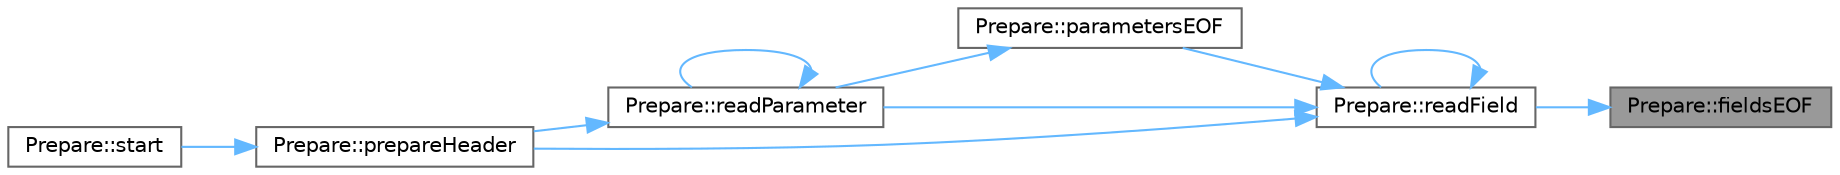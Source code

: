 digraph "Prepare::fieldsEOF"
{
 // INTERACTIVE_SVG=YES
 // LATEX_PDF_SIZE
  bgcolor="transparent";
  edge [fontname=Helvetica,fontsize=10,labelfontname=Helvetica,labelfontsize=10];
  node [fontname=Helvetica,fontsize=10,shape=box,height=0.2,width=0.4];
  rankdir="RL";
  Node1 [id="Node000001",label="Prepare::fieldsEOF",height=0.2,width=0.4,color="gray40", fillcolor="grey60", style="filled", fontcolor="black",tooltip=" "];
  Node1 -> Node2 [id="edge1_Node000001_Node000002",dir="back",color="steelblue1",style="solid",tooltip=" "];
  Node2 [id="Node000002",label="Prepare::readField",height=0.2,width=0.4,color="grey40", fillcolor="white", style="filled",URL="$d0/d15/a00700_a2c61f18d395d64d10b719227c6808d57.html#a2c61f18d395d64d10b719227c6808d57",tooltip=" "];
  Node2 -> Node3 [id="edge2_Node000002_Node000003",dir="back",color="steelblue1",style="solid",tooltip=" "];
  Node3 [id="Node000003",label="Prepare::parametersEOF",height=0.2,width=0.4,color="grey40", fillcolor="white", style="filled",URL="$d0/d15/a00700_a0f4878440e57a39abea35b027a208ec8.html#a0f4878440e57a39abea35b027a208ec8",tooltip=" "];
  Node3 -> Node4 [id="edge3_Node000003_Node000004",dir="back",color="steelblue1",style="solid",tooltip=" "];
  Node4 [id="Node000004",label="Prepare::readParameter",height=0.2,width=0.4,color="grey40", fillcolor="white", style="filled",URL="$d0/d15/a00700_a8e0d02b5c8dc8d7f5aa69ac9d42b39e0.html#a8e0d02b5c8dc8d7f5aa69ac9d42b39e0",tooltip=" "];
  Node4 -> Node5 [id="edge4_Node000004_Node000005",dir="back",color="steelblue1",style="solid",tooltip=" "];
  Node5 [id="Node000005",label="Prepare::prepareHeader",height=0.2,width=0.4,color="grey40", fillcolor="white", style="filled",URL="$d0/d15/a00700_a964ee5619e114baa43dc56f616ac2b50.html#a964ee5619e114baa43dc56f616ac2b50",tooltip=" "];
  Node5 -> Node6 [id="edge5_Node000005_Node000006",dir="back",color="steelblue1",style="solid",tooltip=" "];
  Node6 [id="Node000006",label="Prepare::start",height=0.2,width=0.4,color="grey40", fillcolor="white", style="filled",URL="$d0/d15/a00700_a81a111b01d45ed8f1814137df2fd268a.html#a81a111b01d45ed8f1814137df2fd268a",tooltip=" "];
  Node4 -> Node4 [id="edge6_Node000004_Node000004",dir="back",color="steelblue1",style="solid",tooltip=" "];
  Node2 -> Node5 [id="edge7_Node000002_Node000005",dir="back",color="steelblue1",style="solid",tooltip=" "];
  Node2 -> Node2 [id="edge8_Node000002_Node000002",dir="back",color="steelblue1",style="solid",tooltip=" "];
  Node2 -> Node4 [id="edge9_Node000002_Node000004",dir="back",color="steelblue1",style="solid",tooltip=" "];
}
